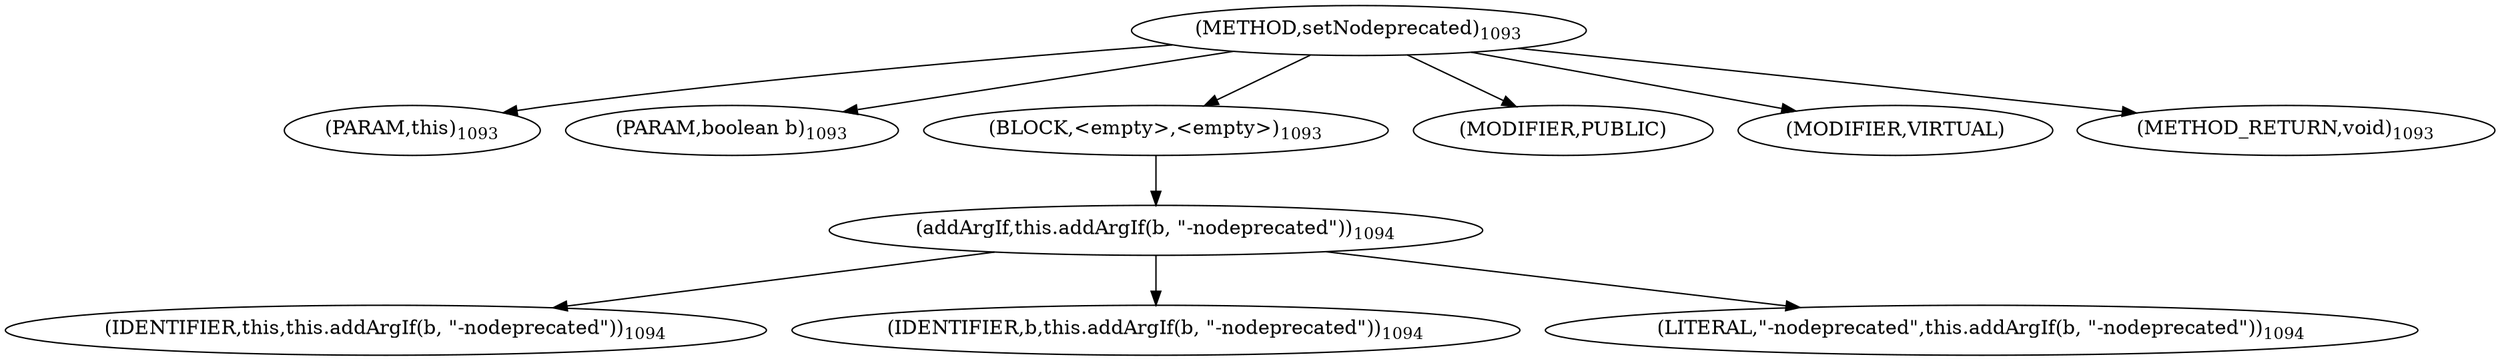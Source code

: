 digraph "setNodeprecated" {  
"1972" [label = <(METHOD,setNodeprecated)<SUB>1093</SUB>> ]
"187" [label = <(PARAM,this)<SUB>1093</SUB>> ]
"1973" [label = <(PARAM,boolean b)<SUB>1093</SUB>> ]
"1974" [label = <(BLOCK,&lt;empty&gt;,&lt;empty&gt;)<SUB>1093</SUB>> ]
"1975" [label = <(addArgIf,this.addArgIf(b, &quot;-nodeprecated&quot;))<SUB>1094</SUB>> ]
"186" [label = <(IDENTIFIER,this,this.addArgIf(b, &quot;-nodeprecated&quot;))<SUB>1094</SUB>> ]
"1976" [label = <(IDENTIFIER,b,this.addArgIf(b, &quot;-nodeprecated&quot;))<SUB>1094</SUB>> ]
"1977" [label = <(LITERAL,&quot;-nodeprecated&quot;,this.addArgIf(b, &quot;-nodeprecated&quot;))<SUB>1094</SUB>> ]
"1978" [label = <(MODIFIER,PUBLIC)> ]
"1979" [label = <(MODIFIER,VIRTUAL)> ]
"1980" [label = <(METHOD_RETURN,void)<SUB>1093</SUB>> ]
  "1972" -> "187" 
  "1972" -> "1973" 
  "1972" -> "1974" 
  "1972" -> "1978" 
  "1972" -> "1979" 
  "1972" -> "1980" 
  "1974" -> "1975" 
  "1975" -> "186" 
  "1975" -> "1976" 
  "1975" -> "1977" 
}
